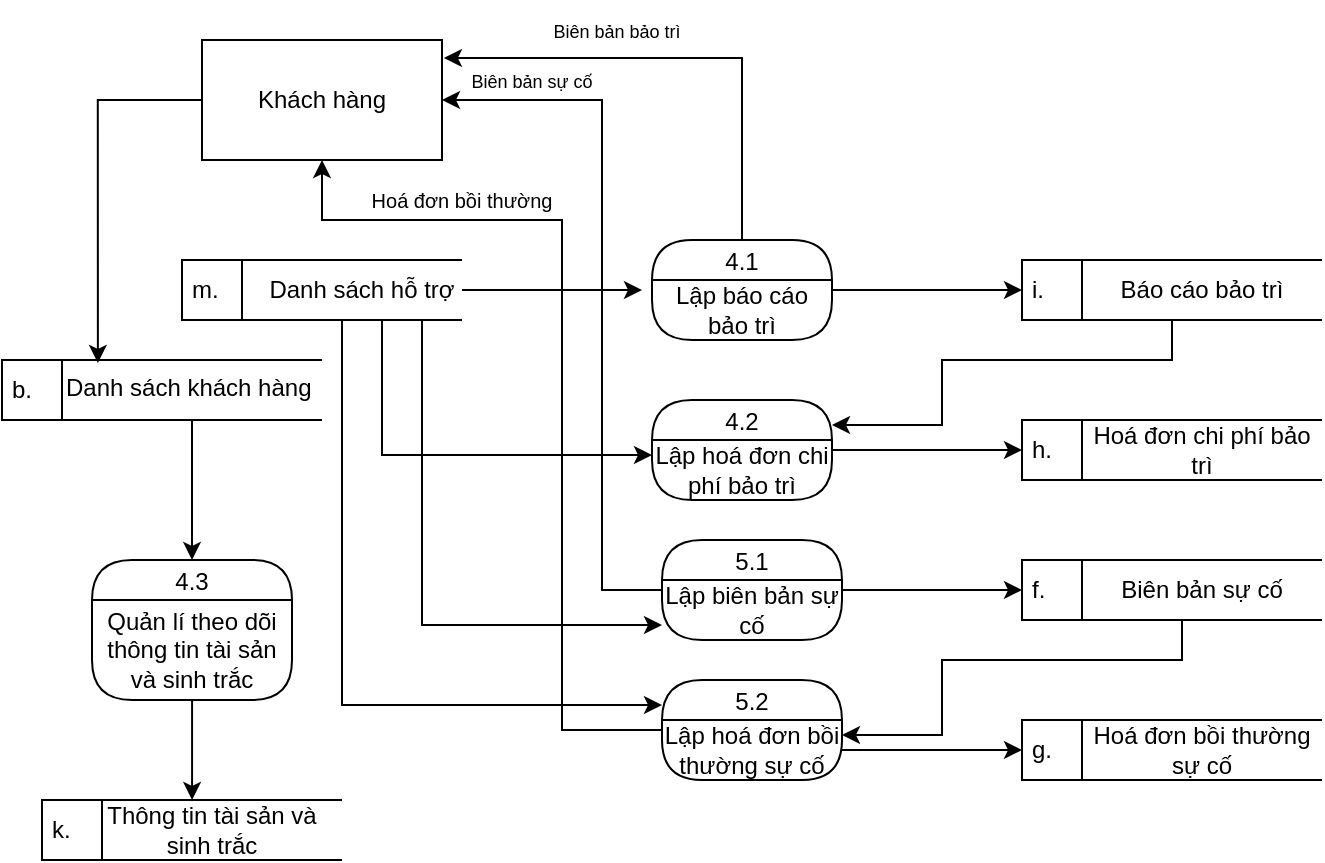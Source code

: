 <mxfile version="24.7.6">
  <diagram name="Page-1" id="uwsMht-Vq7ebA_hRZLx6">
    <mxGraphModel dx="880" dy="1534" grid="1" gridSize="10" guides="1" tooltips="1" connect="1" arrows="1" fold="1" page="1" pageScale="1" pageWidth="850" pageHeight="1100" math="0" shadow="0">
      <root>
        <mxCell id="0" />
        <mxCell id="1" parent="0" />
        <mxCell id="7XP40_LdoLIauDxHSzUc-2" value="m.&amp;nbsp;" style="html=1;dashed=0;whiteSpace=wrap;shape=mxgraph.dfd.dataStoreID;align=left;spacingLeft=3;points=[[0,0],[0.5,0],[1,0],[0,0.5],[1,0.5],[0,1],[0.5,1],[1,1]];" parent="1" vertex="1">
          <mxGeometry x="100" y="120" width="140" height="30" as="geometry" />
        </mxCell>
        <mxCell id="7XP40_LdoLIauDxHSzUc-16" style="edgeStyle=orthogonalEdgeStyle;rounded=0;orthogonalLoop=1;jettySize=auto;html=1;" parent="1" edge="1">
          <mxGeometry relative="1" as="geometry">
            <mxPoint x="330" y="135" as="targetPoint" />
            <mxPoint x="240" y="135" as="sourcePoint" />
          </mxGeometry>
        </mxCell>
        <mxCell id="7XP40_LdoLIauDxHSzUc-25" style="edgeStyle=orthogonalEdgeStyle;rounded=0;orthogonalLoop=1;jettySize=auto;html=1;entryX=0;entryY=0.25;entryDx=0;entryDy=0;" parent="1" source="7XP40_LdoLIauDxHSzUc-3" target="7XP40_LdoLIauDxHSzUc-20" edge="1">
          <mxGeometry relative="1" as="geometry">
            <Array as="points">
              <mxPoint x="200" y="218" />
            </Array>
          </mxGeometry>
        </mxCell>
        <mxCell id="yZg90zogpUr26r3Axq2Z-36" style="edgeStyle=orthogonalEdgeStyle;rounded=0;orthogonalLoop=1;jettySize=auto;html=1;entryX=0;entryY=0.75;entryDx=0;entryDy=0;" edge="1" parent="1" source="7XP40_LdoLIauDxHSzUc-3" target="yZg90zogpUr26r3Axq2Z-2">
          <mxGeometry relative="1" as="geometry">
            <Array as="points">
              <mxPoint x="220" y="303" />
            </Array>
          </mxGeometry>
        </mxCell>
        <mxCell id="yZg90zogpUr26r3Axq2Z-37" style="edgeStyle=orthogonalEdgeStyle;rounded=0;orthogonalLoop=1;jettySize=auto;html=1;entryX=0;entryY=0.25;entryDx=0;entryDy=0;" edge="1" parent="1" source="7XP40_LdoLIauDxHSzUc-3" target="yZg90zogpUr26r3Axq2Z-3">
          <mxGeometry relative="1" as="geometry">
            <Array as="points">
              <mxPoint x="180" y="343" />
            </Array>
          </mxGeometry>
        </mxCell>
        <mxCell id="7XP40_LdoLIauDxHSzUc-3" value="Danh sách hỗ trợ" style="text;html=1;align=center;verticalAlign=middle;whiteSpace=wrap;rounded=0;" parent="1" vertex="1">
          <mxGeometry x="140" y="120" width="100" height="30" as="geometry" />
        </mxCell>
        <mxCell id="7XP40_LdoLIauDxHSzUc-4" value="h." style="html=1;dashed=0;whiteSpace=wrap;shape=mxgraph.dfd.dataStoreID;align=left;spacingLeft=3;points=[[0,0],[0.5,0],[1,0],[0,0.5],[1,0.5],[0,1],[0.5,1],[1,1]];" parent="1" vertex="1">
          <mxGeometry x="520" y="200" width="150" height="30" as="geometry" />
        </mxCell>
        <mxCell id="7XP40_LdoLIauDxHSzUc-5" value="Hoá đơn chi phí bảo trì" style="text;html=1;align=center;verticalAlign=middle;whiteSpace=wrap;rounded=0;" parent="1" vertex="1">
          <mxGeometry x="550" y="200" width="120" height="30" as="geometry" />
        </mxCell>
        <mxCell id="yZg90zogpUr26r3Axq2Z-38" style="edgeStyle=orthogonalEdgeStyle;rounded=0;orthogonalLoop=1;jettySize=auto;html=1;entryX=1;entryY=0.25;entryDx=0;entryDy=0;" edge="1" parent="1" source="7XP40_LdoLIauDxHSzUc-6" target="7XP40_LdoLIauDxHSzUc-19">
          <mxGeometry relative="1" as="geometry">
            <Array as="points">
              <mxPoint x="595" y="170" />
              <mxPoint x="480" y="170" />
              <mxPoint x="480" y="203" />
            </Array>
          </mxGeometry>
        </mxCell>
        <mxCell id="7XP40_LdoLIauDxHSzUc-6" value="i." style="html=1;dashed=0;whiteSpace=wrap;shape=mxgraph.dfd.dataStoreID;align=left;spacingLeft=3;points=[[0,0],[0.5,0],[1,0],[0,0.5],[1,0.5],[0,1],[0.5,1],[1,1]];" parent="1" vertex="1">
          <mxGeometry x="520" y="120" width="150" height="30" as="geometry" />
        </mxCell>
        <mxCell id="7XP40_LdoLIauDxHSzUc-7" value="Báo cáo bảo trì" style="text;html=1;align=center;verticalAlign=middle;whiteSpace=wrap;rounded=0;" parent="1" vertex="1">
          <mxGeometry x="550" y="120" width="120" height="30" as="geometry" />
        </mxCell>
        <mxCell id="7XP40_LdoLIauDxHSzUc-8" value="4.1" style="swimlane;fontStyle=0;childLayout=stackLayout;horizontal=1;startSize=20;fillColor=#ffffff;horizontalStack=0;resizeParent=1;resizeParentMax=0;resizeLast=0;collapsible=0;marginBottom=0;swimlaneFillColor=#ffffff;rounded=1;glass=0;arcSize=50;" parent="1" vertex="1">
          <mxGeometry x="335" y="110" width="90" height="50" as="geometry" />
        </mxCell>
        <mxCell id="7XP40_LdoLIauDxHSzUc-10" value="Lập báo cáo bảo trì" style="text;html=1;align=center;verticalAlign=middle;whiteSpace=wrap;rounded=0;" parent="7XP40_LdoLIauDxHSzUc-8" vertex="1">
          <mxGeometry y="20" width="90" height="30" as="geometry" />
        </mxCell>
        <mxCell id="7XP40_LdoLIauDxHSzUc-19" value="4.2" style="swimlane;fontStyle=0;childLayout=stackLayout;horizontal=1;startSize=20;fillColor=#ffffff;horizontalStack=0;resizeParent=1;resizeParentMax=0;resizeLast=0;collapsible=0;marginBottom=0;swimlaneFillColor=#ffffff;rounded=1;glass=0;arcSize=50;" parent="1" vertex="1">
          <mxGeometry x="335" y="190" width="90" height="50" as="geometry" />
        </mxCell>
        <mxCell id="7XP40_LdoLIauDxHSzUc-20" value="Lập hoá đơn chi phí bảo trì" style="text;html=1;align=center;verticalAlign=middle;whiteSpace=wrap;rounded=0;" parent="7XP40_LdoLIauDxHSzUc-19" vertex="1">
          <mxGeometry y="20" width="90" height="30" as="geometry" />
        </mxCell>
        <mxCell id="7XP40_LdoLIauDxHSzUc-22" style="edgeStyle=orthogonalEdgeStyle;rounded=0;orthogonalLoop=1;jettySize=auto;html=1;entryX=0;entryY=0.5;entryDx=0;entryDy=0;" parent="1" source="7XP40_LdoLIauDxHSzUc-10" target="7XP40_LdoLIauDxHSzUc-6" edge="1">
          <mxGeometry relative="1" as="geometry">
            <Array as="points">
              <mxPoint x="450" y="135" />
              <mxPoint x="450" y="135" />
            </Array>
          </mxGeometry>
        </mxCell>
        <mxCell id="7XP40_LdoLIauDxHSzUc-23" style="edgeStyle=orthogonalEdgeStyle;rounded=0;orthogonalLoop=1;jettySize=auto;html=1;" parent="1" source="7XP40_LdoLIauDxHSzUc-20" target="7XP40_LdoLIauDxHSzUc-4" edge="1">
          <mxGeometry relative="1" as="geometry">
            <Array as="points">
              <mxPoint x="450" y="215" />
              <mxPoint x="450" y="215" />
            </Array>
          </mxGeometry>
        </mxCell>
        <mxCell id="7XP40_LdoLIauDxHSzUc-26" value="Khách hàng" style="rounded=0;whiteSpace=wrap;html=1;" parent="1" vertex="1">
          <mxGeometry x="110" y="10" width="120" height="60" as="geometry" />
        </mxCell>
        <mxCell id="7XP40_LdoLIauDxHSzUc-30" value="&lt;font style=&quot;font-size: 9px;&quot;&gt;Biên bản bảo trì&lt;/font&gt;" style="text;html=1;align=center;verticalAlign=middle;whiteSpace=wrap;rounded=0;" parent="1" vertex="1">
          <mxGeometry x="280" y="-10" width="75" height="30" as="geometry" />
        </mxCell>
        <mxCell id="yZg90zogpUr26r3Axq2Z-16" style="edgeStyle=orthogonalEdgeStyle;rounded=0;orthogonalLoop=1;jettySize=auto;html=1;entryX=0;entryY=0.5;entryDx=0;entryDy=0;" edge="1" parent="1" source="yZg90zogpUr26r3Axq2Z-1" target="yZg90zogpUr26r3Axq2Z-13">
          <mxGeometry relative="1" as="geometry" />
        </mxCell>
        <mxCell id="yZg90zogpUr26r3Axq2Z-34" style="edgeStyle=orthogonalEdgeStyle;rounded=0;orthogonalLoop=1;jettySize=auto;html=1;entryX=1;entryY=0.5;entryDx=0;entryDy=0;" edge="1" parent="1" source="yZg90zogpUr26r3Axq2Z-1" target="7XP40_LdoLIauDxHSzUc-26">
          <mxGeometry relative="1" as="geometry">
            <Array as="points">
              <mxPoint x="310" y="285" />
              <mxPoint x="310" y="40" />
            </Array>
          </mxGeometry>
        </mxCell>
        <mxCell id="yZg90zogpUr26r3Axq2Z-1" value="5.1" style="swimlane;fontStyle=0;childLayout=stackLayout;horizontal=1;startSize=20;fillColor=#ffffff;horizontalStack=0;resizeParent=1;resizeParentMax=0;resizeLast=0;collapsible=0;marginBottom=0;swimlaneFillColor=#ffffff;rounded=1;glass=0;arcSize=50;" vertex="1" parent="1">
          <mxGeometry x="340" y="260" width="90" height="50" as="geometry" />
        </mxCell>
        <mxCell id="yZg90zogpUr26r3Axq2Z-2" value="Lập biên bản sự cố" style="text;html=1;align=center;verticalAlign=middle;whiteSpace=wrap;rounded=0;" vertex="1" parent="yZg90zogpUr26r3Axq2Z-1">
          <mxGeometry y="20" width="90" height="30" as="geometry" />
        </mxCell>
        <mxCell id="yZg90zogpUr26r3Axq2Z-24" style="edgeStyle=orthogonalEdgeStyle;rounded=0;orthogonalLoop=1;jettySize=auto;html=1;" edge="1" parent="1" source="yZg90zogpUr26r3Axq2Z-3" target="7XP40_LdoLIauDxHSzUc-26">
          <mxGeometry relative="1" as="geometry">
            <Array as="points">
              <mxPoint x="290" y="355" />
              <mxPoint x="290" y="100" />
              <mxPoint x="170" y="100" />
            </Array>
          </mxGeometry>
        </mxCell>
        <mxCell id="yZg90zogpUr26r3Axq2Z-3" value="5.2" style="swimlane;fontStyle=0;childLayout=stackLayout;horizontal=1;startSize=20;fillColor=#ffffff;horizontalStack=0;resizeParent=1;resizeParentMax=0;resizeLast=0;collapsible=0;marginBottom=0;swimlaneFillColor=#ffffff;rounded=1;glass=0;arcSize=50;" vertex="1" parent="1">
          <mxGeometry x="340" y="330" width="90" height="50" as="geometry" />
        </mxCell>
        <mxCell id="yZg90zogpUr26r3Axq2Z-4" value="Lập hoá đơn bồi thường sự cố" style="text;html=1;align=center;verticalAlign=middle;whiteSpace=wrap;rounded=0;" vertex="1" parent="yZg90zogpUr26r3Axq2Z-3">
          <mxGeometry y="20" width="90" height="30" as="geometry" />
        </mxCell>
        <mxCell id="yZg90zogpUr26r3Axq2Z-5" value="4.3" style="swimlane;fontStyle=0;childLayout=stackLayout;horizontal=1;startSize=20;fillColor=#ffffff;horizontalStack=0;resizeParent=1;resizeParentMax=0;resizeLast=0;collapsible=0;marginBottom=0;swimlaneFillColor=#ffffff;rounded=1;glass=0;arcSize=50;" vertex="1" parent="1">
          <mxGeometry x="55" y="270" width="100" height="70" as="geometry" />
        </mxCell>
        <mxCell id="yZg90zogpUr26r3Axq2Z-6" value="Quản lí theo dõi thông tin tài sản và sinh trắc" style="text;html=1;align=center;verticalAlign=middle;whiteSpace=wrap;rounded=0;" vertex="1" parent="yZg90zogpUr26r3Axq2Z-5">
          <mxGeometry y="20" width="100" height="50" as="geometry" />
        </mxCell>
        <mxCell id="yZg90zogpUr26r3Axq2Z-7" value="b." style="html=1;dashed=0;whiteSpace=wrap;shape=mxgraph.dfd.dataStoreID;align=left;spacingLeft=3;points=[[0,0],[0.5,0],[1,0],[0,0.5],[1,0.5],[0,1],[0.5,1],[1,1]];" vertex="1" parent="1">
          <mxGeometry x="10" y="170" width="160" height="30" as="geometry" />
        </mxCell>
        <mxCell id="yZg90zogpUr26r3Axq2Z-12" style="edgeStyle=orthogonalEdgeStyle;rounded=0;orthogonalLoop=1;jettySize=auto;html=1;entryX=0.5;entryY=0;entryDx=0;entryDy=0;" edge="1" parent="1" source="yZg90zogpUr26r3Axq2Z-8" target="yZg90zogpUr26r3Axq2Z-5">
          <mxGeometry relative="1" as="geometry" />
        </mxCell>
        <mxCell id="yZg90zogpUr26r3Axq2Z-8" value="Danh sách khách hàng" style="text;whiteSpace=wrap;html=1;" vertex="1" parent="1">
          <mxGeometry x="40" y="170" width="130" height="30" as="geometry" />
        </mxCell>
        <mxCell id="yZg90zogpUr26r3Axq2Z-11" style="edgeStyle=orthogonalEdgeStyle;rounded=0;orthogonalLoop=1;jettySize=auto;html=1;entryX=0.138;entryY=0.05;entryDx=0;entryDy=0;entryPerimeter=0;" edge="1" parent="1" source="7XP40_LdoLIauDxHSzUc-26" target="yZg90zogpUr26r3Axq2Z-8">
          <mxGeometry relative="1" as="geometry">
            <Array as="points">
              <mxPoint x="58" y="40" />
            </Array>
          </mxGeometry>
        </mxCell>
        <mxCell id="yZg90zogpUr26r3Axq2Z-28" style="edgeStyle=orthogonalEdgeStyle;rounded=0;orthogonalLoop=1;jettySize=auto;html=1;entryX=1;entryY=0.25;entryDx=0;entryDy=0;" edge="1" parent="1" source="yZg90zogpUr26r3Axq2Z-13" target="yZg90zogpUr26r3Axq2Z-4">
          <mxGeometry relative="1" as="geometry">
            <Array as="points">
              <mxPoint x="600" y="320" />
              <mxPoint x="480" y="320" />
              <mxPoint x="480" y="358" />
            </Array>
          </mxGeometry>
        </mxCell>
        <mxCell id="yZg90zogpUr26r3Axq2Z-13" value="f." style="html=1;dashed=0;whiteSpace=wrap;shape=mxgraph.dfd.dataStoreID;align=left;spacingLeft=3;points=[[0,0],[0.5,0],[1,0],[0,0.5],[1,0.5],[0,1],[0.5,1],[1,1]];" vertex="1" parent="1">
          <mxGeometry x="520" y="270" width="150" height="30" as="geometry" />
        </mxCell>
        <mxCell id="yZg90zogpUr26r3Axq2Z-15" value="Biên bản sự cố" style="text;html=1;align=center;verticalAlign=middle;whiteSpace=wrap;rounded=0;" vertex="1" parent="1">
          <mxGeometry x="555" y="270" width="110" height="30" as="geometry" />
        </mxCell>
        <mxCell id="yZg90zogpUr26r3Axq2Z-17" value="g." style="html=1;dashed=0;whiteSpace=wrap;shape=mxgraph.dfd.dataStoreID;align=left;spacingLeft=3;points=[[0,0],[0.5,0],[1,0],[0,0.5],[1,0.5],[0,1],[0.5,1],[1,1]];" vertex="1" parent="1">
          <mxGeometry x="520" y="350" width="150" height="30" as="geometry" />
        </mxCell>
        <mxCell id="yZg90zogpUr26r3Axq2Z-18" value="Hoá đơn bồi thường sự cố" style="text;html=1;align=center;verticalAlign=middle;whiteSpace=wrap;rounded=0;" vertex="1" parent="1">
          <mxGeometry x="550" y="350" width="120" height="30" as="geometry" />
        </mxCell>
        <mxCell id="yZg90zogpUr26r3Axq2Z-20" style="edgeStyle=orthogonalEdgeStyle;rounded=0;orthogonalLoop=1;jettySize=auto;html=1;" edge="1" parent="1" source="yZg90zogpUr26r3Axq2Z-4" target="yZg90zogpUr26r3Axq2Z-17">
          <mxGeometry relative="1" as="geometry" />
        </mxCell>
        <mxCell id="yZg90zogpUr26r3Axq2Z-21" value="k." style="html=1;dashed=0;whiteSpace=wrap;shape=mxgraph.dfd.dataStoreID;align=left;spacingLeft=3;points=[[0,0],[0.5,0],[1,0],[0,0.5],[1,0.5],[0,1],[0.5,1],[1,1]];" vertex="1" parent="1">
          <mxGeometry x="30" y="390" width="150" height="30" as="geometry" />
        </mxCell>
        <mxCell id="yZg90zogpUr26r3Axq2Z-22" value="Thông tin tài sản và sinh trắc" style="text;html=1;align=center;verticalAlign=middle;whiteSpace=wrap;rounded=0;" vertex="1" parent="1">
          <mxGeometry x="55" y="390" width="120" height="30" as="geometry" />
        </mxCell>
        <mxCell id="yZg90zogpUr26r3Axq2Z-23" style="edgeStyle=orthogonalEdgeStyle;rounded=0;orthogonalLoop=1;jettySize=auto;html=1;entryX=0.417;entryY=0;entryDx=0;entryDy=0;entryPerimeter=0;" edge="1" parent="1" source="yZg90zogpUr26r3Axq2Z-6" target="yZg90zogpUr26r3Axq2Z-22">
          <mxGeometry relative="1" as="geometry" />
        </mxCell>
        <mxCell id="yZg90zogpUr26r3Axq2Z-26" value="&lt;font size=&quot;1&quot;&gt;Hoá đơn bồi thường&lt;/font&gt;" style="text;html=1;align=center;verticalAlign=middle;whiteSpace=wrap;rounded=0;" vertex="1" parent="1">
          <mxGeometry x="190" y="80" width="100" height="20" as="geometry" />
        </mxCell>
        <mxCell id="yZg90zogpUr26r3Axq2Z-29" value="&lt;font style=&quot;font-size: 9px;&quot;&gt;Biên bản sự cố&lt;/font&gt;" style="text;html=1;align=center;verticalAlign=middle;whiteSpace=wrap;rounded=0;" vertex="1" parent="1">
          <mxGeometry x="230" y="20" width="90" height="20" as="geometry" />
        </mxCell>
        <mxCell id="yZg90zogpUr26r3Axq2Z-35" style="edgeStyle=orthogonalEdgeStyle;rounded=0;orthogonalLoop=1;jettySize=auto;html=1;entryX=1.008;entryY=0.15;entryDx=0;entryDy=0;entryPerimeter=0;" edge="1" parent="1" source="7XP40_LdoLIauDxHSzUc-8" target="7XP40_LdoLIauDxHSzUc-26">
          <mxGeometry relative="1" as="geometry">
            <Array as="points">
              <mxPoint x="380" y="19" />
            </Array>
          </mxGeometry>
        </mxCell>
      </root>
    </mxGraphModel>
  </diagram>
</mxfile>
